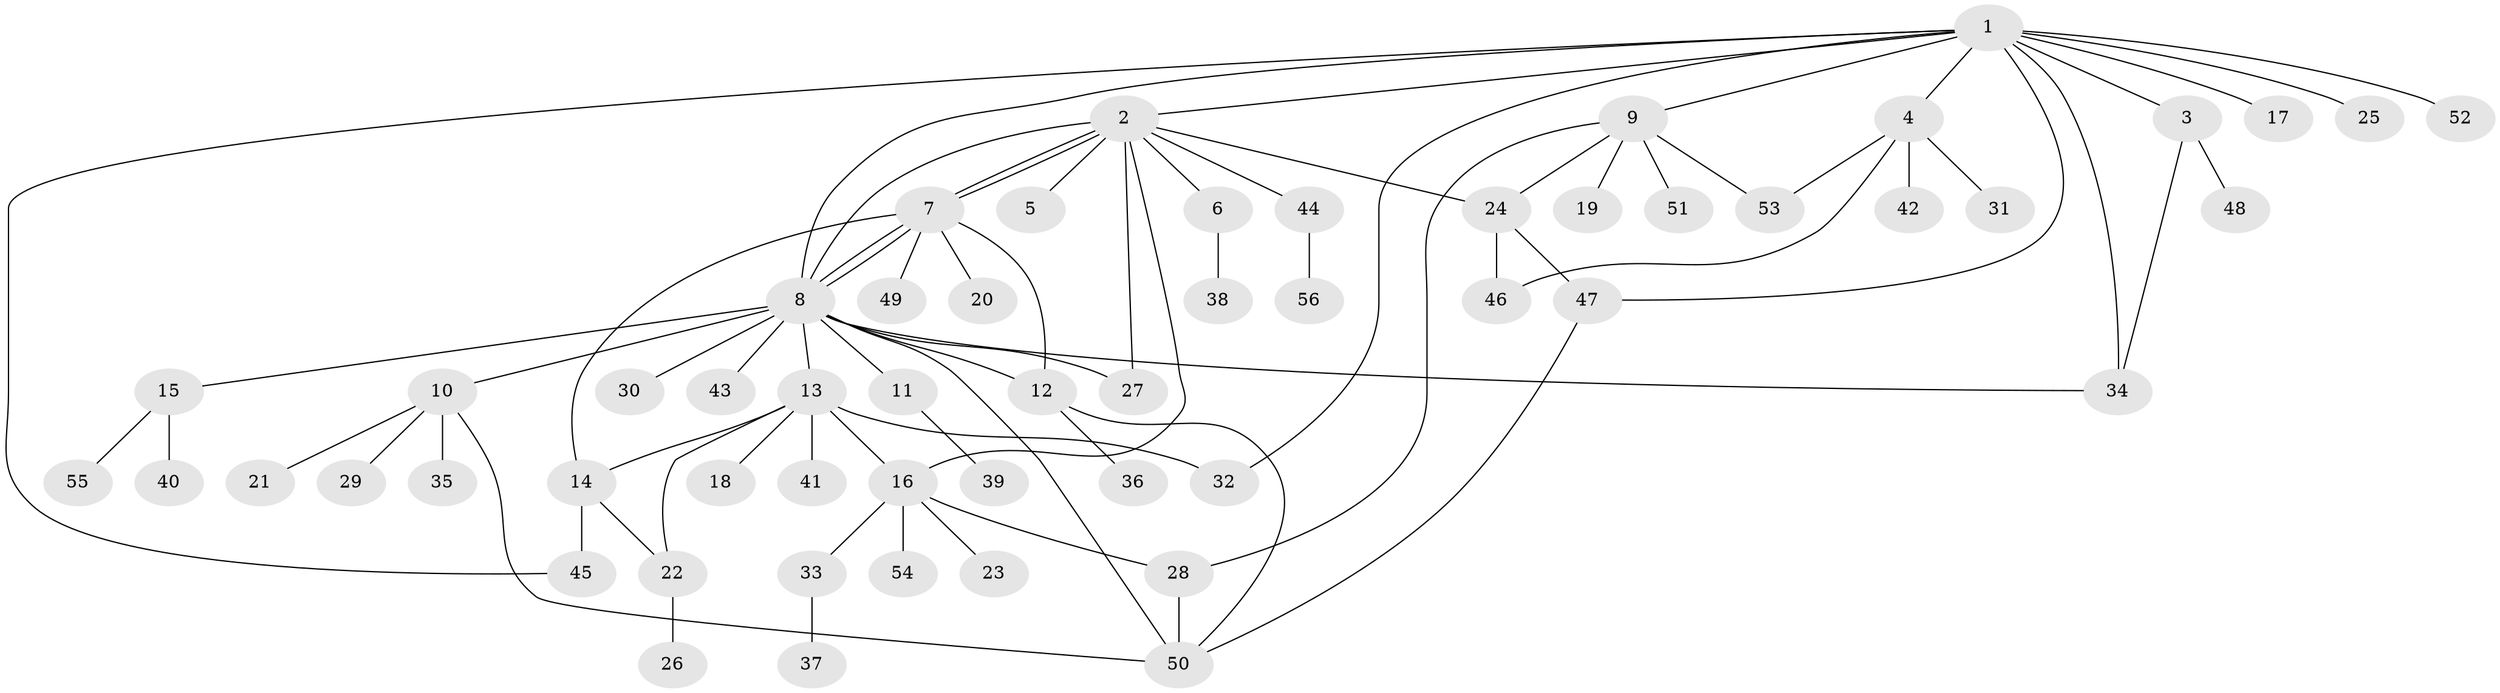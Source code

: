 // coarse degree distribution, {1: 0.75, 7: 0.0625, 2: 0.125, 9: 0.0625}
// Generated by graph-tools (version 1.1) at 2025/50/03/04/25 21:50:21]
// undirected, 56 vertices, 77 edges
graph export_dot {
graph [start="1"]
  node [color=gray90,style=filled];
  1;
  2;
  3;
  4;
  5;
  6;
  7;
  8;
  9;
  10;
  11;
  12;
  13;
  14;
  15;
  16;
  17;
  18;
  19;
  20;
  21;
  22;
  23;
  24;
  25;
  26;
  27;
  28;
  29;
  30;
  31;
  32;
  33;
  34;
  35;
  36;
  37;
  38;
  39;
  40;
  41;
  42;
  43;
  44;
  45;
  46;
  47;
  48;
  49;
  50;
  51;
  52;
  53;
  54;
  55;
  56;
  1 -- 2;
  1 -- 3;
  1 -- 4;
  1 -- 8;
  1 -- 9;
  1 -- 17;
  1 -- 25;
  1 -- 32;
  1 -- 34;
  1 -- 45;
  1 -- 47;
  1 -- 52;
  2 -- 5;
  2 -- 6;
  2 -- 7;
  2 -- 7;
  2 -- 8;
  2 -- 16;
  2 -- 24;
  2 -- 27;
  2 -- 44;
  3 -- 34;
  3 -- 48;
  4 -- 31;
  4 -- 42;
  4 -- 46;
  4 -- 53;
  6 -- 38;
  7 -- 8;
  7 -- 8;
  7 -- 12;
  7 -- 14;
  7 -- 20;
  7 -- 49;
  8 -- 10;
  8 -- 11;
  8 -- 12;
  8 -- 13;
  8 -- 15;
  8 -- 27;
  8 -- 30;
  8 -- 34;
  8 -- 43;
  8 -- 50;
  9 -- 19;
  9 -- 24;
  9 -- 28;
  9 -- 51;
  9 -- 53;
  10 -- 21;
  10 -- 29;
  10 -- 35;
  10 -- 50;
  11 -- 39;
  12 -- 36;
  12 -- 50;
  13 -- 14;
  13 -- 16;
  13 -- 18;
  13 -- 22;
  13 -- 32;
  13 -- 41;
  14 -- 22;
  14 -- 45;
  15 -- 40;
  15 -- 55;
  16 -- 23;
  16 -- 28;
  16 -- 33;
  16 -- 54;
  22 -- 26;
  24 -- 46;
  24 -- 47;
  28 -- 50;
  33 -- 37;
  44 -- 56;
  47 -- 50;
}

